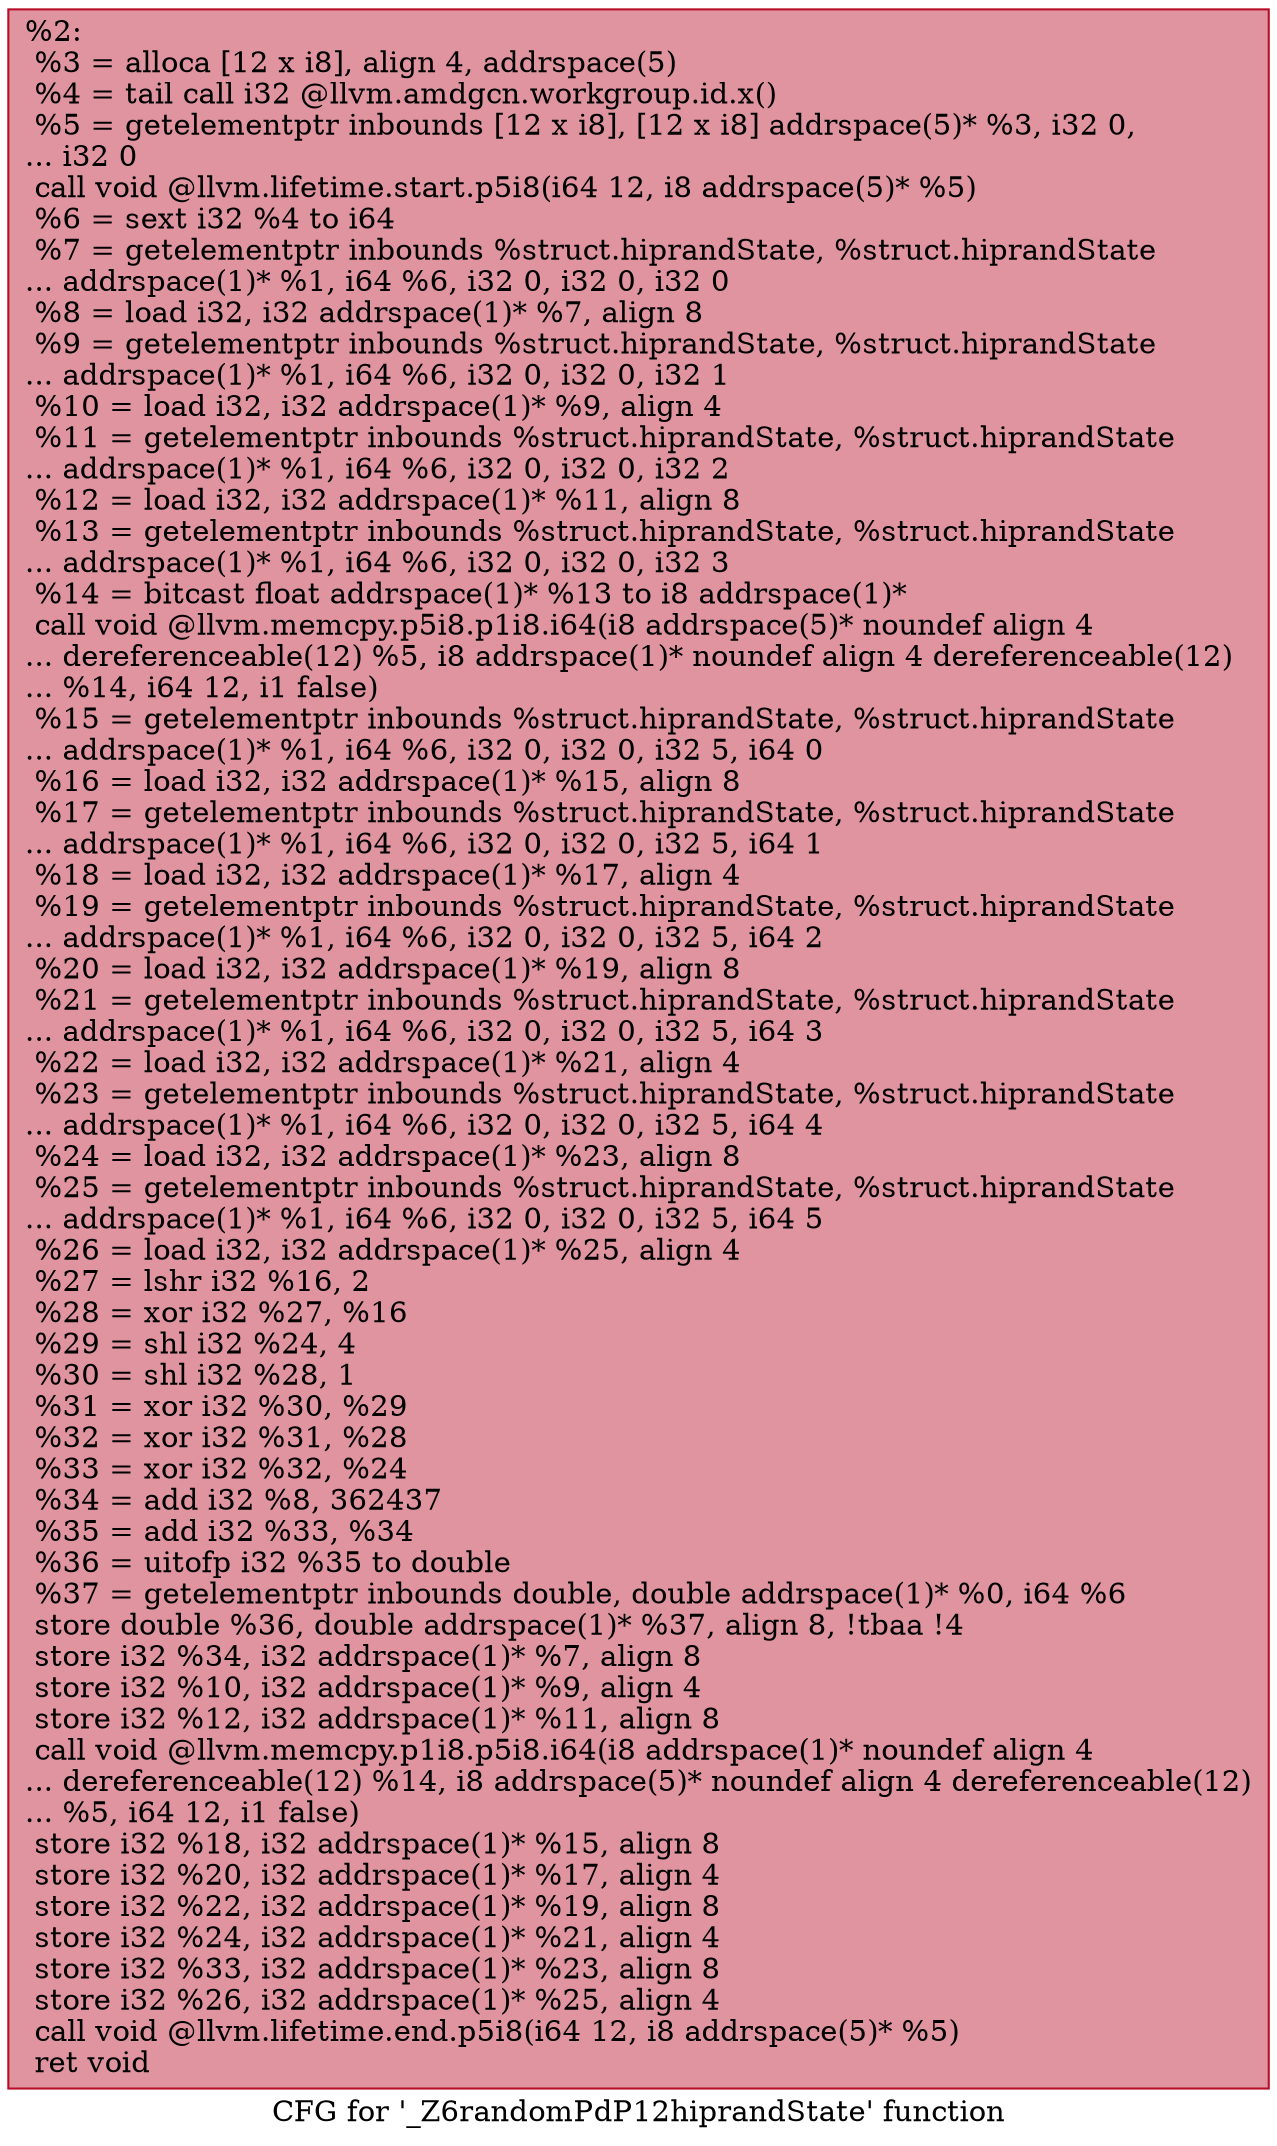 digraph "CFG for '_Z6randomPdP12hiprandState' function" {
	label="CFG for '_Z6randomPdP12hiprandState' function";

	Node0x49bb910 [shape=record,color="#b70d28ff", style=filled, fillcolor="#b70d2870",label="{%2:\l  %3 = alloca [12 x i8], align 4, addrspace(5)\l  %4 = tail call i32 @llvm.amdgcn.workgroup.id.x()\l  %5 = getelementptr inbounds [12 x i8], [12 x i8] addrspace(5)* %3, i32 0,\l... i32 0\l  call void @llvm.lifetime.start.p5i8(i64 12, i8 addrspace(5)* %5)\l  %6 = sext i32 %4 to i64\l  %7 = getelementptr inbounds %struct.hiprandState, %struct.hiprandState\l... addrspace(1)* %1, i64 %6, i32 0, i32 0, i32 0\l  %8 = load i32, i32 addrspace(1)* %7, align 8\l  %9 = getelementptr inbounds %struct.hiprandState, %struct.hiprandState\l... addrspace(1)* %1, i64 %6, i32 0, i32 0, i32 1\l  %10 = load i32, i32 addrspace(1)* %9, align 4\l  %11 = getelementptr inbounds %struct.hiprandState, %struct.hiprandState\l... addrspace(1)* %1, i64 %6, i32 0, i32 0, i32 2\l  %12 = load i32, i32 addrspace(1)* %11, align 8\l  %13 = getelementptr inbounds %struct.hiprandState, %struct.hiprandState\l... addrspace(1)* %1, i64 %6, i32 0, i32 0, i32 3\l  %14 = bitcast float addrspace(1)* %13 to i8 addrspace(1)*\l  call void @llvm.memcpy.p5i8.p1i8.i64(i8 addrspace(5)* noundef align 4\l... dereferenceable(12) %5, i8 addrspace(1)* noundef align 4 dereferenceable(12)\l... %14, i64 12, i1 false)\l  %15 = getelementptr inbounds %struct.hiprandState, %struct.hiprandState\l... addrspace(1)* %1, i64 %6, i32 0, i32 0, i32 5, i64 0\l  %16 = load i32, i32 addrspace(1)* %15, align 8\l  %17 = getelementptr inbounds %struct.hiprandState, %struct.hiprandState\l... addrspace(1)* %1, i64 %6, i32 0, i32 0, i32 5, i64 1\l  %18 = load i32, i32 addrspace(1)* %17, align 4\l  %19 = getelementptr inbounds %struct.hiprandState, %struct.hiprandState\l... addrspace(1)* %1, i64 %6, i32 0, i32 0, i32 5, i64 2\l  %20 = load i32, i32 addrspace(1)* %19, align 8\l  %21 = getelementptr inbounds %struct.hiprandState, %struct.hiprandState\l... addrspace(1)* %1, i64 %6, i32 0, i32 0, i32 5, i64 3\l  %22 = load i32, i32 addrspace(1)* %21, align 4\l  %23 = getelementptr inbounds %struct.hiprandState, %struct.hiprandState\l... addrspace(1)* %1, i64 %6, i32 0, i32 0, i32 5, i64 4\l  %24 = load i32, i32 addrspace(1)* %23, align 8\l  %25 = getelementptr inbounds %struct.hiprandState, %struct.hiprandState\l... addrspace(1)* %1, i64 %6, i32 0, i32 0, i32 5, i64 5\l  %26 = load i32, i32 addrspace(1)* %25, align 4\l  %27 = lshr i32 %16, 2\l  %28 = xor i32 %27, %16\l  %29 = shl i32 %24, 4\l  %30 = shl i32 %28, 1\l  %31 = xor i32 %30, %29\l  %32 = xor i32 %31, %28\l  %33 = xor i32 %32, %24\l  %34 = add i32 %8, 362437\l  %35 = add i32 %33, %34\l  %36 = uitofp i32 %35 to double\l  %37 = getelementptr inbounds double, double addrspace(1)* %0, i64 %6\l  store double %36, double addrspace(1)* %37, align 8, !tbaa !4\l  store i32 %34, i32 addrspace(1)* %7, align 8\l  store i32 %10, i32 addrspace(1)* %9, align 4\l  store i32 %12, i32 addrspace(1)* %11, align 8\l  call void @llvm.memcpy.p1i8.p5i8.i64(i8 addrspace(1)* noundef align 4\l... dereferenceable(12) %14, i8 addrspace(5)* noundef align 4 dereferenceable(12)\l... %5, i64 12, i1 false)\l  store i32 %18, i32 addrspace(1)* %15, align 8\l  store i32 %20, i32 addrspace(1)* %17, align 4\l  store i32 %22, i32 addrspace(1)* %19, align 8\l  store i32 %24, i32 addrspace(1)* %21, align 4\l  store i32 %33, i32 addrspace(1)* %23, align 8\l  store i32 %26, i32 addrspace(1)* %25, align 4\l  call void @llvm.lifetime.end.p5i8(i64 12, i8 addrspace(5)* %5)\l  ret void\l}"];
}

